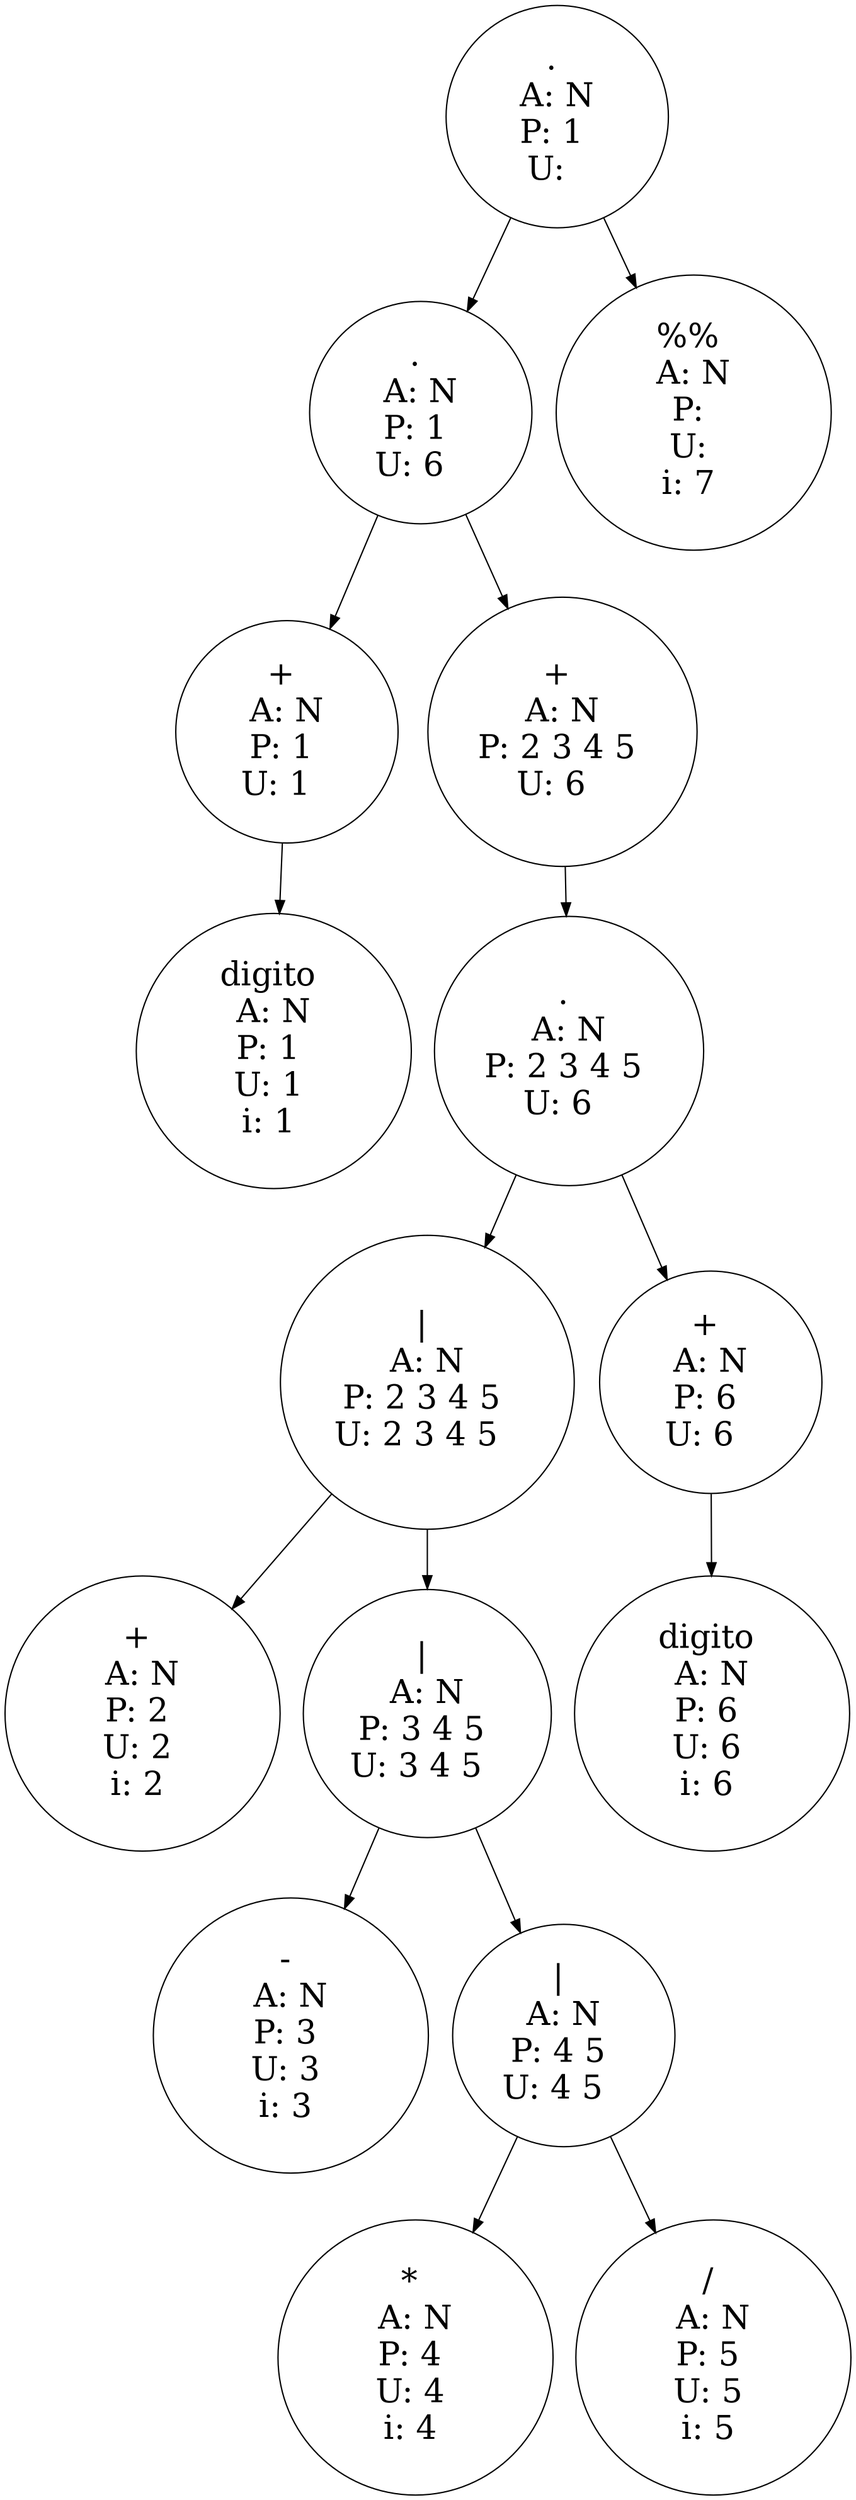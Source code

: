 strict digraph {
splines="line";
rankdir = TB;
node [shape=circle, height=0.5, width=1.5, fontsize=25];
graph[dpi=90];

"0" [label=". 
A: N
P: 1 
U:  "];
"1" [label=". 
A: N
P: 1 
U: 6  "];
"2" [label="+ 
A: N
P: 1 
U: 1  "];
"3" [label="digito 
A: N
P: 1 
U: 1 
i: 1 "];
"2" -> "3";
"1" -> "2";
"4" [label="+ 
A: N
P: 2 3 4 5 
U: 6  "];
"5" [label=". 
A: N
P: 2 3 4 5 
U: 6  "];
"6" [label="| 
A: N
P: 2 3 4 5 
U: 2 3 4 5  "];
"7" [label="+ 
A: N
P: 2 
U: 2 
i: 2 "];
"6" -> "7";
"8" [label="| 
A: N
P: 3 4 5 
U: 3 4 5  "];
"9" [label="- 
A: N
P: 3 
U: 3 
i: 3 "];
"8" -> "9";
"10" [label="| 
A: N
P: 4 5 
U: 4 5  "];
"11" [label="* 
A: N
P: 4 
U: 4 
i: 4 "];
"10" -> "11";
"12" [label="/ 
A: N
P: 5 
U: 5 
i: 5 "];
"10" -> "12";
"8" -> "10";
"6" -> "8";
"5" -> "6";
"13" [label="+ 
A: N
P: 6 
U: 6  "];
"14" [label="digito 
A: N
P: 6 
U: 6 
i: 6 "];
"13" -> "14";
"5" -> "13";
"4" -> "5";
"1" -> "4";
"0" -> "1";
"15" [label="%% 
A: N
P: 
U: 
i: 7 "];
"0" -> "15";
}